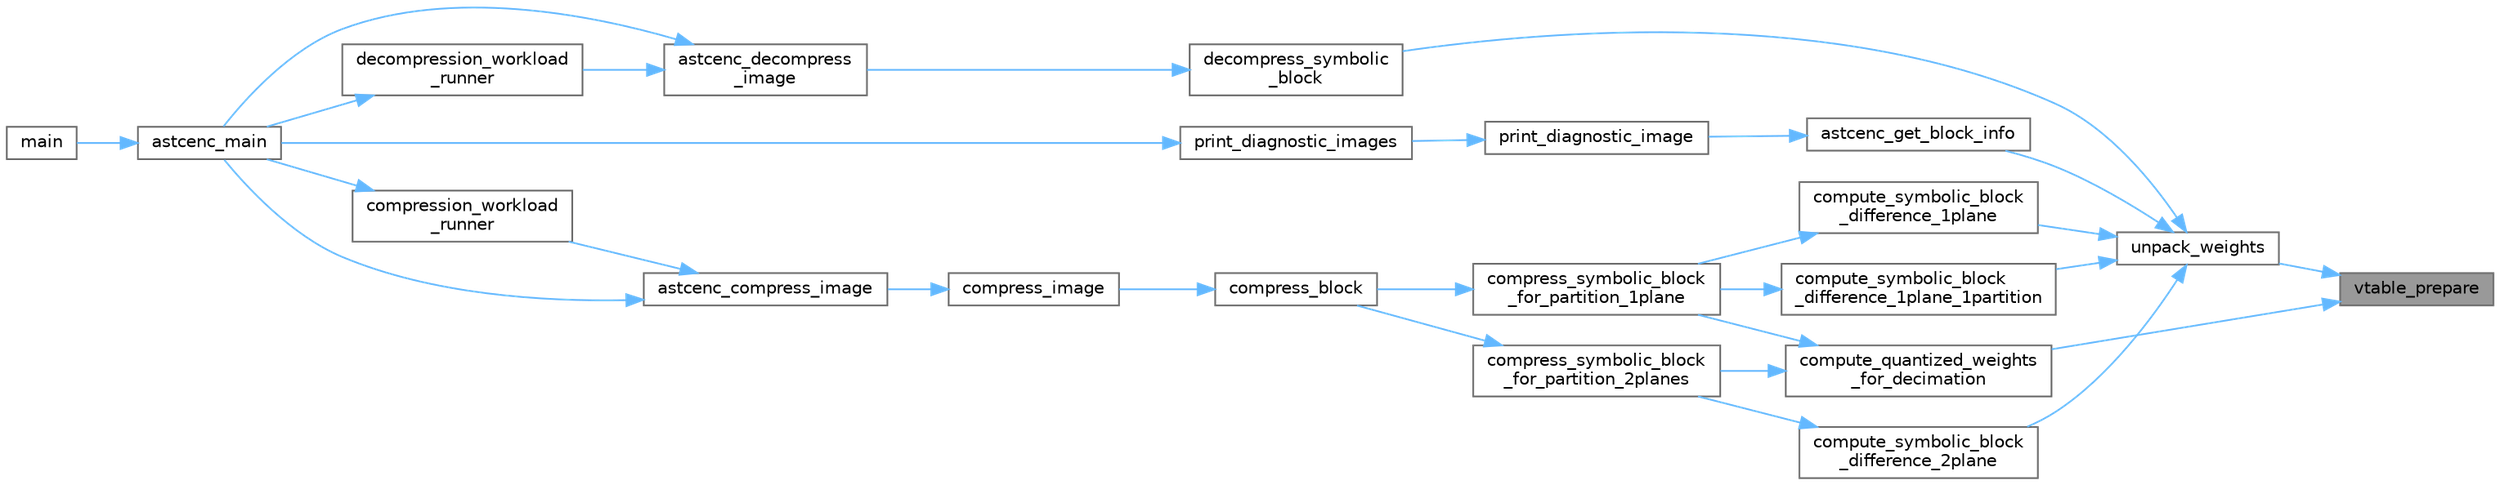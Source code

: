 digraph "vtable_prepare"
{
 // LATEX_PDF_SIZE
  bgcolor="transparent";
  edge [fontname=Helvetica,fontsize=10,labelfontname=Helvetica,labelfontsize=10];
  node [fontname=Helvetica,fontsize=10,shape=box,height=0.2,width=0.4];
  rankdir="RL";
  Node1 [id="Node000001",label="vtable_prepare",height=0.2,width=0.4,color="gray40", fillcolor="grey60", style="filled", fontcolor="black",tooltip="Prepare a vtable lookup table for use with the native SIMD size."];
  Node1 -> Node2 [id="edge1_Node000001_Node000002",dir="back",color="steelblue1",style="solid",tooltip=" "];
  Node2 [id="Node000002",label="compute_quantized_weights\l_for_decimation",height=0.2,width=0.4,color="grey40", fillcolor="white", style="filled",URL="$astcenc__ideal__endpoints__and__weights_8cpp.html#af42cf444db5f16e2ed4fb642acf81f4a",tooltip="Compute the optimal quantized weights for a decimation table."];
  Node2 -> Node3 [id="edge2_Node000002_Node000003",dir="back",color="steelblue1",style="solid",tooltip=" "];
  Node3 [id="Node000003",label="compress_symbolic_block\l_for_partition_1plane",height=0.2,width=0.4,color="grey40", fillcolor="white", style="filled",URL="$astcenc__compress__symbolic_8cpp.html#af5f518a15600c71922e69267dea2db99",tooltip="Compress a block using a chosen partitioning and 1 plane of weights."];
  Node3 -> Node4 [id="edge3_Node000003_Node000004",dir="back",color="steelblue1",style="solid",tooltip=" "];
  Node4 [id="Node000004",label="compress_block",height=0.2,width=0.4,color="grey40", fillcolor="white", style="filled",URL="$astcenc__compress__symbolic_8cpp.html#a579b9a2ceeecda2fb3abe63b8311df1c",tooltip="Compress an image block into a physical block."];
  Node4 -> Node5 [id="edge4_Node000004_Node000005",dir="back",color="steelblue1",style="solid",tooltip=" "];
  Node5 [id="Node000005",label="compress_image",height=0.2,width=0.4,color="grey40", fillcolor="white", style="filled",URL="$astcenc__entry_8cpp.html#acbecfd32ce013d567cac16a877c20f42",tooltip="Compress an image, after any preflight has completed."];
  Node5 -> Node6 [id="edge5_Node000005_Node000006",dir="back",color="steelblue1",style="solid",tooltip=" "];
  Node6 [id="Node000006",label="astcenc_compress_image",height=0.2,width=0.4,color="grey40", fillcolor="white", style="filled",URL="$astcenc__entry_8cpp.html#ad762aa055eed75156c99309158a40e90",tooltip="Compress an image."];
  Node6 -> Node7 [id="edge6_Node000006_Node000007",dir="back",color="steelblue1",style="solid",tooltip=" "];
  Node7 [id="Node000007",label="astcenc_main",height=0.2,width=0.4,color="grey40", fillcolor="white", style="filled",URL="$astcenccli__toplevel_8cpp.html#a073d18880f24fd648661b01d2e20340e",tooltip="Application entry point."];
  Node7 -> Node8 [id="edge7_Node000007_Node000008",dir="back",color="steelblue1",style="solid",tooltip=" "];
  Node8 [id="Node000008",label="main",height=0.2,width=0.4,color="grey40", fillcolor="white", style="filled",URL="$astcenccli__entry_8cpp.html#a3c04138a5bfe5d72780bb7e82a18e627",tooltip=" "];
  Node6 -> Node9 [id="edge8_Node000006_Node000009",dir="back",color="steelblue1",style="solid",tooltip=" "];
  Node9 [id="Node000009",label="compression_workload\l_runner",height=0.2,width=0.4,color="grey40", fillcolor="white", style="filled",URL="$astcenccli__toplevel_8cpp.html#a57bafe66bbd689a53aad2d190fe7a3fa",tooltip="Runner callback function for a compression worker thread."];
  Node9 -> Node7 [id="edge9_Node000009_Node000007",dir="back",color="steelblue1",style="solid",tooltip=" "];
  Node2 -> Node10 [id="edge10_Node000002_Node000010",dir="back",color="steelblue1",style="solid",tooltip=" "];
  Node10 [id="Node000010",label="compress_symbolic_block\l_for_partition_2planes",height=0.2,width=0.4,color="grey40", fillcolor="white", style="filled",URL="$astcenc__compress__symbolic_8cpp.html#af11a976c8ea386db054bef472ce0667c",tooltip="Compress a block using a chosen partitioning and 2 planes of weights."];
  Node10 -> Node4 [id="edge11_Node000010_Node000004",dir="back",color="steelblue1",style="solid",tooltip=" "];
  Node1 -> Node11 [id="edge12_Node000001_Node000011",dir="back",color="steelblue1",style="solid",tooltip=" "];
  Node11 [id="Node000011",label="unpack_weights",height=0.2,width=0.4,color="grey40", fillcolor="white", style="filled",URL="$astcenc__decompress__symbolic_8cpp.html#aec197676ba4b10bf63a6523a775530d8",tooltip="Unpack a set of quantized and decimated weights."];
  Node11 -> Node12 [id="edge13_Node000011_Node000012",dir="back",color="steelblue1",style="solid",tooltip=" "];
  Node12 [id="Node000012",label="astcenc_get_block_info",height=0.2,width=0.4,color="grey40", fillcolor="white", style="filled",URL="$astcenc__entry_8cpp.html#a4138a9fb500526b5bfd98ea53a3ecec7",tooltip="Provide a high level summary of a block's encoding."];
  Node12 -> Node13 [id="edge14_Node000012_Node000013",dir="back",color="steelblue1",style="solid",tooltip=" "];
  Node13 [id="Node000013",label="print_diagnostic_image",height=0.2,width=0.4,color="grey40", fillcolor="white", style="filled",URL="$astcenccli__toplevel_8cpp.html#ac1760850c83dafab500f7cf8ab789246",tooltip="Populate a single diagnostic image showing aspects of the encoding."];
  Node13 -> Node14 [id="edge15_Node000013_Node000014",dir="back",color="steelblue1",style="solid",tooltip=" "];
  Node14 [id="Node000014",label="print_diagnostic_images",height=0.2,width=0.4,color="grey40", fillcolor="white", style="filled",URL="$astcenccli__toplevel_8cpp.html#a65c87ee1ff0ed0736cffa06692853479",tooltip="Print a set of diagnostic images showing aspects of the encoding."];
  Node14 -> Node7 [id="edge16_Node000014_Node000007",dir="back",color="steelblue1",style="solid",tooltip=" "];
  Node11 -> Node15 [id="edge17_Node000011_Node000015",dir="back",color="steelblue1",style="solid",tooltip=" "];
  Node15 [id="Node000015",label="compute_symbolic_block\l_difference_1plane",height=0.2,width=0.4,color="grey40", fillcolor="white", style="filled",URL="$astcenc__decompress__symbolic_8cpp.html#a0541138e65930f39f6caba517e76dfe4",tooltip="Compute the error between a symbolic block and the original input data."];
  Node15 -> Node3 [id="edge18_Node000015_Node000003",dir="back",color="steelblue1",style="solid",tooltip=" "];
  Node11 -> Node16 [id="edge19_Node000011_Node000016",dir="back",color="steelblue1",style="solid",tooltip=" "];
  Node16 [id="Node000016",label="compute_symbolic_block\l_difference_1plane_1partition",height=0.2,width=0.4,color="grey40", fillcolor="white", style="filled",URL="$astcenc__decompress__symbolic_8cpp.html#aff8e27acd948a9cc5631d99c80906b2f",tooltip="Compute the error between a symbolic block and the original input data."];
  Node16 -> Node3 [id="edge20_Node000016_Node000003",dir="back",color="steelblue1",style="solid",tooltip=" "];
  Node11 -> Node17 [id="edge21_Node000011_Node000017",dir="back",color="steelblue1",style="solid",tooltip=" "];
  Node17 [id="Node000017",label="compute_symbolic_block\l_difference_2plane",height=0.2,width=0.4,color="grey40", fillcolor="white", style="filled",URL="$astcenc__decompress__symbolic_8cpp.html#a9c23f8373c9f5e708650b7c8e038b182",tooltip="Compute the error between a symbolic block and the original input data."];
  Node17 -> Node10 [id="edge22_Node000017_Node000010",dir="back",color="steelblue1",style="solid",tooltip=" "];
  Node11 -> Node18 [id="edge23_Node000011_Node000018",dir="back",color="steelblue1",style="solid",tooltip=" "];
  Node18 [id="Node000018",label="decompress_symbolic\l_block",height=0.2,width=0.4,color="grey40", fillcolor="white", style="filled",URL="$astcenc__decompress__symbolic_8cpp.html#a4a5f09c362972951a31e4d7ff918f89f",tooltip="Decompress a symbolic block in to an image block."];
  Node18 -> Node19 [id="edge24_Node000018_Node000019",dir="back",color="steelblue1",style="solid",tooltip=" "];
  Node19 [id="Node000019",label="astcenc_decompress\l_image",height=0.2,width=0.4,color="grey40", fillcolor="white", style="filled",URL="$astcenc__entry_8cpp.html#a062987fc41b9df7d34d8eb668f29eb21",tooltip="Decompress an image."];
  Node19 -> Node7 [id="edge25_Node000019_Node000007",dir="back",color="steelblue1",style="solid",tooltip=" "];
  Node19 -> Node20 [id="edge26_Node000019_Node000020",dir="back",color="steelblue1",style="solid",tooltip=" "];
  Node20 [id="Node000020",label="decompression_workload\l_runner",height=0.2,width=0.4,color="grey40", fillcolor="white", style="filled",URL="$astcenccli__toplevel_8cpp.html#a02c55a799cc33b39f9d733b1a7e91281",tooltip="Runner callback function for a decompression worker thread."];
  Node20 -> Node7 [id="edge27_Node000020_Node000007",dir="back",color="steelblue1",style="solid",tooltip=" "];
}
